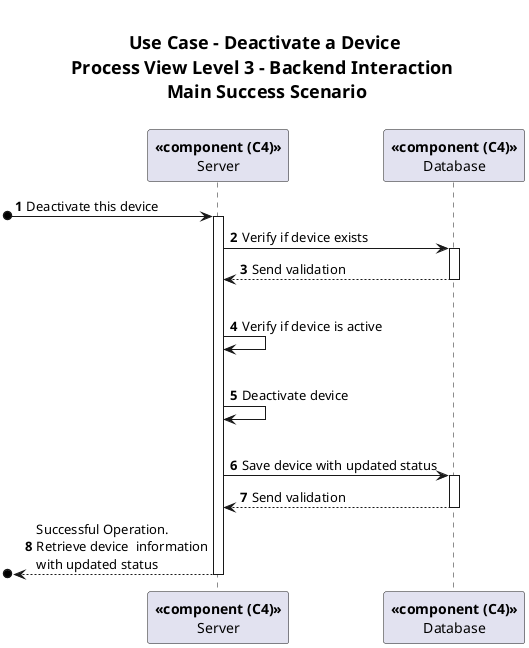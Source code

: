 @startuml
<style>
    title {
      HorizontalAlignment center
      FontSize 18
      padding 20
    }
</style>

'Doubts: Should communication between components be verbose?
title Use Case - Deactivate a Device\nProcess View Level 3 - Backend Interaction \n Main Success Scenario
autonumber

participant "**<<component (C4)>>**\nServer" as SERVER
participant "**<<component (C4)>>**\nDatabase" as DB

[o-> SERVER : Deactivate this device
activate SERVER

SERVER -> DB: Verify if device exists
activate DB
DB --> SERVER: Send validation
deactivate DB
|||
SERVER -> SERVER : Verify if device is active
|||
SERVER -> SERVER : Deactivate device
|||
SERVER -> DB: Save device with updated status
activate DB
DB --> SERVER: Send validation
deactivate DB

[o<-- SERVER : Successful Operation.\nRetrieve device \
 information \nwith updated status
deactivate SERVER

@enduml